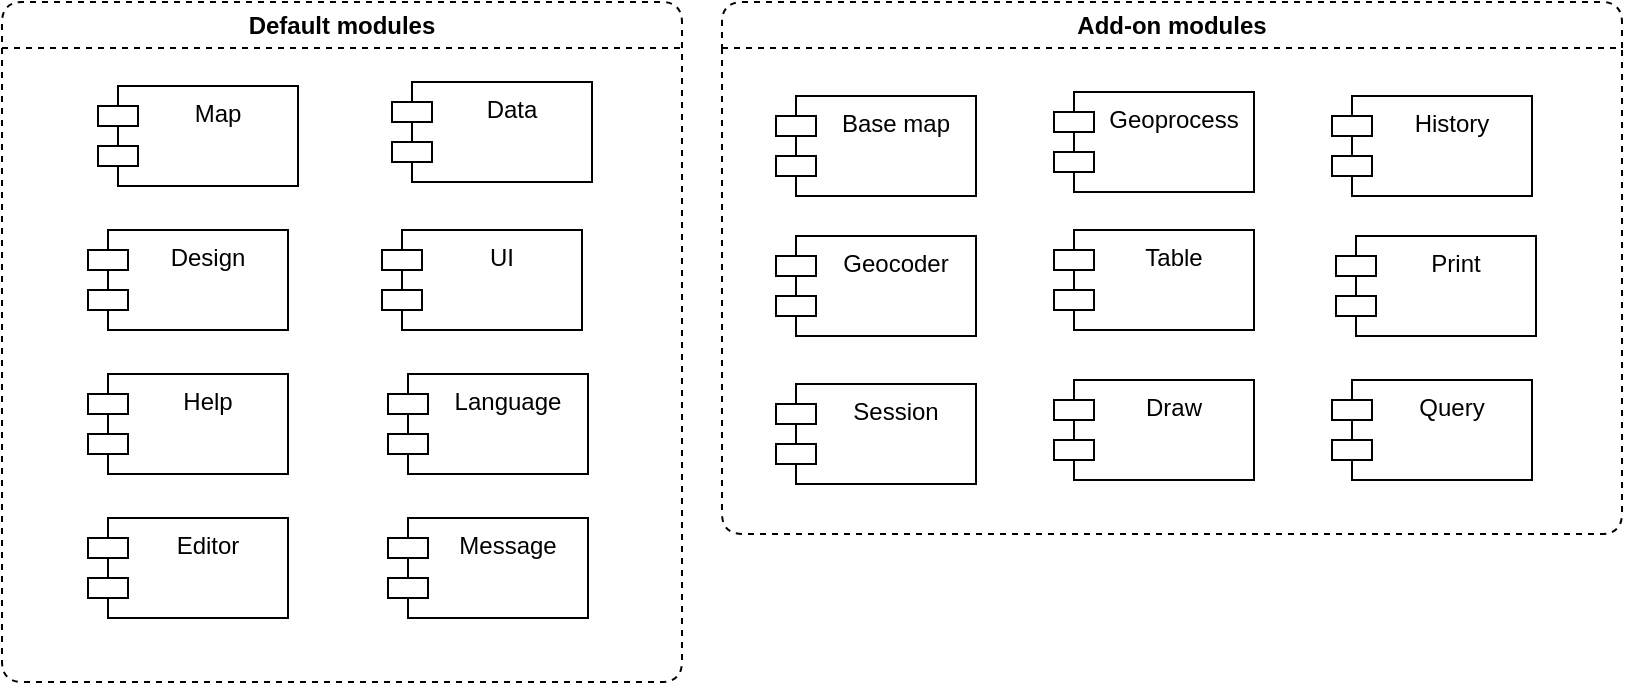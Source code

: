 <mxfile>
    <diagram id="CWb_n4CAjd2z9gFYFfTj" name="Modules">
        <mxGraphModel dx="832" dy="470" grid="0" gridSize="10" guides="1" tooltips="1" connect="1" arrows="1" fold="1" page="1" pageScale="1" pageWidth="1169" pageHeight="827" math="0" shadow="0">
            <root>
                <mxCell id="0"/>
                <mxCell id="1" parent="0"/>
                <mxCell id="121" value="Default modules" style="swimlane;whiteSpace=wrap;html=1;startSize=23;rounded=1;dashed=1;comic=0;enumerate=0;moveCells=0;treeMoving=0;resizeHeight=0;autosize=1;movableLabel=0;backgroundOutline=0;metaEdit=0;container=0;fixDash=0;snapToPoint=0;portConstraintRotation=0;noLabel=0;" parent="1" vertex="1">
                    <mxGeometry x="130" y="80" width="340" height="340" as="geometry"/>
                </mxCell>
                <mxCell id="k2Og4hr7-R__yty8nnF6-144" value="Map" style="shape=module;align=left;spacingLeft=20;align=center;verticalAlign=top;" parent="121" vertex="1">
                    <mxGeometry x="48" y="42" width="100" height="50" as="geometry"/>
                </mxCell>
                <mxCell id="k2Og4hr7-R__yty8nnF6-143" value="Data" style="shape=module;align=left;spacingLeft=20;align=center;verticalAlign=top;" parent="121" vertex="1">
                    <mxGeometry x="195" y="40" width="100" height="50" as="geometry"/>
                </mxCell>
                <mxCell id="k2Og4hr7-R__yty8nnF6-129" value="Design" style="shape=module;align=left;spacingLeft=20;align=center;verticalAlign=top;" parent="121" vertex="1">
                    <mxGeometry x="43" y="114" width="100" height="50" as="geometry"/>
                </mxCell>
                <mxCell id="k2Og4hr7-R__yty8nnF6-142" value="UI" style="shape=module;align=left;spacingLeft=20;align=center;verticalAlign=top;" parent="121" vertex="1">
                    <mxGeometry x="190" y="114" width="100" height="50" as="geometry"/>
                </mxCell>
                <mxCell id="k2Og4hr7-R__yty8nnF6-141" value="Help" style="shape=module;align=left;spacingLeft=20;align=center;verticalAlign=top;" parent="121" vertex="1">
                    <mxGeometry x="43" y="186" width="100" height="50" as="geometry"/>
                </mxCell>
                <mxCell id="k2Og4hr7-R__yty8nnF6-140" value="Language" style="shape=module;align=left;spacingLeft=20;align=center;verticalAlign=top;" parent="121" vertex="1">
                    <mxGeometry x="193" y="186" width="100" height="50" as="geometry"/>
                </mxCell>
                <mxCell id="k2Og4hr7-R__yty8nnF6-139" value="Editor" style="shape=module;align=left;spacingLeft=20;align=center;verticalAlign=top;" parent="121" vertex="1">
                    <mxGeometry x="43" y="258" width="100" height="50" as="geometry"/>
                </mxCell>
                <mxCell id="k2Og4hr7-R__yty8nnF6-138" value="Message" style="shape=module;align=left;spacingLeft=20;align=center;verticalAlign=top;" parent="121" vertex="1">
                    <mxGeometry x="193" y="258" width="100" height="50" as="geometry"/>
                </mxCell>
                <mxCell id="122" value="Add-on modules" style="swimlane;whiteSpace=wrap;html=1;rounded=1;glass=0;swimlaneLine=1;dashed=1;snapToPoint=1;autosize=1;" parent="1" vertex="1">
                    <mxGeometry x="490" y="80" width="450" height="266" as="geometry"/>
                </mxCell>
                <mxCell id="k2Og4hr7-R__yty8nnF6-137" value="Base map" style="shape=module;align=left;spacingLeft=20;align=center;verticalAlign=top;" parent="122" vertex="1">
                    <mxGeometry x="27" y="47" width="100" height="50" as="geometry"/>
                </mxCell>
                <mxCell id="k2Og4hr7-R__yty8nnF6-136" value="Geoprocess" style="shape=module;align=left;spacingLeft=20;align=center;verticalAlign=top;" parent="122" vertex="1">
                    <mxGeometry x="166" y="45" width="100" height="50" as="geometry"/>
                </mxCell>
                <mxCell id="k2Og4hr7-R__yty8nnF6-135" value="Geocoder" style="shape=module;align=left;spacingLeft=20;align=center;verticalAlign=top;" parent="122" vertex="1">
                    <mxGeometry x="27" y="117" width="100" height="50" as="geometry"/>
                </mxCell>
                <mxCell id="k2Og4hr7-R__yty8nnF6-133" value="Table" style="shape=module;align=left;spacingLeft=20;align=center;verticalAlign=top;" parent="122" vertex="1">
                    <mxGeometry x="166" y="114" width="100" height="50" as="geometry"/>
                </mxCell>
                <mxCell id="k2Og4hr7-R__yty8nnF6-132" value="History" style="shape=module;align=left;spacingLeft=20;align=center;verticalAlign=top;" parent="122" vertex="1">
                    <mxGeometry x="305" y="47" width="100" height="50" as="geometry"/>
                </mxCell>
                <mxCell id="k2Og4hr7-R__yty8nnF6-131" value="Draw" style="shape=module;align=left;spacingLeft=20;align=center;verticalAlign=top;" parent="122" vertex="1">
                    <mxGeometry x="166" y="189" width="100" height="50" as="geometry"/>
                </mxCell>
                <mxCell id="k2Og4hr7-R__yty8nnF6-130" value="Print" style="shape=module;align=left;spacingLeft=20;align=center;verticalAlign=top;" parent="122" vertex="1">
                    <mxGeometry x="307" y="117" width="100" height="50" as="geometry"/>
                </mxCell>
                <mxCell id="k2Og4hr7-R__yty8nnF6-147" value="Query" style="shape=module;align=left;spacingLeft=20;align=center;verticalAlign=top;" parent="122" vertex="1">
                    <mxGeometry x="305" y="189" width="100" height="50" as="geometry"/>
                </mxCell>
                <mxCell id="k2Og4hr7-R__yty8nnF6-134" value="Session" style="shape=module;align=left;spacingLeft=20;align=center;verticalAlign=top;" parent="122" vertex="1">
                    <mxGeometry x="27" y="191" width="100" height="50" as="geometry"/>
                </mxCell>
            </root>
        </mxGraphModel>
    </diagram>
    <diagram id="NFz5B7aStWqvbZayvdgk" name="Module Class">
        <mxGraphModel dx="1280" dy="723" grid="0" gridSize="10" guides="1" tooltips="1" connect="1" arrows="1" fold="1" page="1" pageScale="1" pageWidth="1169" pageHeight="827" math="0" shadow="0">
            <root>
                <mxCell id="0"/>
                <mxCell id="1" parent="0"/>
                <mxCell id="cmLfT-x_dK_mGDURG-br-1" value="Module" style="swimlane;fontStyle=0;align=center;verticalAlign=top;childLayout=stackLayout;horizontal=1;startSize=34;horizontalStack=0;resizeParent=1;resizeParentMax=0;resizeLast=0;collapsible=1;marginBottom=0;comic=0;autosize=1;fixedWidth=0;resizeHeight=1;" parent="1" vertex="1">
                    <mxGeometry x="497" y="95" width="160" height="194" as="geometry"/>
                </mxCell>
                <mxCell id="cmLfT-x_dK_mGDURG-br-2" value="+ name: String" style="text;strokeColor=none;fillColor=none;align=left;verticalAlign=top;spacingLeft=4;spacingRight=4;overflow=hidden;rotatable=0;points=[[0,0.5],[1,0.5]];portConstraint=eastwest;comic=0;" parent="cmLfT-x_dK_mGDURG-br-1" vertex="1">
                    <mxGeometry y="34" width="160" height="30" as="geometry"/>
                </mxCell>
                <mxCell id="cmLfT-x_dK_mGDURG-br-3" value="" style="line;strokeWidth=1;fillColor=none;align=left;verticalAlign=middle;spacingTop=-1;spacingLeft=3;spacingRight=3;rotatable=0;labelPosition=right;points=[];portConstraint=eastwest;strokeColor=inherit;comic=0;" parent="cmLfT-x_dK_mGDURG-br-1" vertex="1">
                    <mxGeometry y="64" width="160" height="10" as="geometry"/>
                </mxCell>
                <mxCell id="gWzQTkpEJ6IHyw-9AiEs-44" value="+ add()" style="text;strokeColor=none;fillColor=none;align=left;verticalAlign=top;spacingLeft=4;spacingRight=4;overflow=hidden;rotatable=0;points=[[0,0.5],[1,0.5]];portConstraint=eastwest;" parent="cmLfT-x_dK_mGDURG-br-1" vertex="1">
                    <mxGeometry y="74" width="160" height="30" as="geometry"/>
                </mxCell>
                <mxCell id="gWzQTkpEJ6IHyw-9AiEs-43" value="+ remove()" style="text;strokeColor=none;fillColor=none;align=left;verticalAlign=top;spacingLeft=4;spacingRight=4;overflow=hidden;rotatable=0;points=[[0,0.5],[1,0.5]];portConstraint=eastwest;" parent="cmLfT-x_dK_mGDURG-br-1" vertex="1">
                    <mxGeometry y="104" width="160" height="30" as="geometry"/>
                </mxCell>
                <mxCell id="cmLfT-x_dK_mGDURG-br-4" value="+ getOptions(): Object" style="text;strokeColor=none;fillColor=none;align=left;verticalAlign=top;spacingLeft=4;spacingRight=4;overflow=hidden;rotatable=0;points=[[0,0.5],[1,0.5]];portConstraint=eastwest;comic=0;" parent="cmLfT-x_dK_mGDURG-br-1" vertex="1">
                    <mxGeometry y="134" width="160" height="30" as="geometry"/>
                </mxCell>
                <mxCell id="gWzQTkpEJ6IHyw-9AiEs-45" value="+ getHelp(): Object" style="text;strokeColor=none;fillColor=none;align=left;verticalAlign=top;spacingLeft=4;spacingRight=4;overflow=hidden;rotatable=0;points=[[0,0.5],[1,0.5]];portConstraint=eastwest;comic=0;" parent="cmLfT-x_dK_mGDURG-br-1" vertex="1">
                    <mxGeometry y="164" width="160" height="30" as="geometry"/>
                </mxCell>
                <mxCell id="gWzQTkpEJ6IHyw-9AiEs-3" style="html=1;endArrow=none;endFill=0;endSize=12;" parent="1" source="cmLfT-x_dK_mGDURG-br-6" target="gWzQTkpEJ6IHyw-9AiEs-2" edge="1">
                    <mxGeometry width="114" height="183" relative="1" as="geometry">
                        <mxPoint x="231" y="316" as="targetPoint"/>
                    </mxGeometry>
                </mxCell>
                <mxCell id="gWzQTkpEJ6IHyw-9AiEs-2" value="" style="shape=waypoint;fillStyle=solid;size=6;pointerEvents=1;points=[];fillColor=none;resizable=0;rotatable=0;perimeter=centerPerimeter;snapToPoint=1;shadow=0;strokeColor=default;" parent="gWzQTkpEJ6IHyw-9AiEs-3" vertex="1">
                    <mxGeometry x="117" y="333" width="20" height="20" as="geometry"/>
                </mxCell>
                <mxCell id="cmLfT-x_dK_mGDURG-br-6" value="Map" style="swimlane;fontStyle=1;align=center;verticalAlign=top;childLayout=stackLayout;horizontal=1;startSize=26;horizontalStack=0;resizeParent=1;resizeParentMax=0;resizeLast=0;collapsible=1;marginBottom=0;comic=0;" parent="1" vertex="1">
                    <mxGeometry x="47" y="403" width="160" height="306" as="geometry"/>
                </mxCell>
                <mxCell id="yk-BG-R5_A3UyA4tHKsR-8" value="+ minZoom: Number" style="text;strokeColor=none;fillColor=none;align=left;verticalAlign=top;spacingLeft=4;spacingRight=4;overflow=hidden;rotatable=0;points=[[0,0.5],[1,0.5]];portConstraint=eastwest;comic=0;" parent="cmLfT-x_dK_mGDURG-br-6" vertex="1">
                    <mxGeometry y="26" width="160" height="30" as="geometry"/>
                </mxCell>
                <mxCell id="yk-BG-R5_A3UyA4tHKsR-10" value="+ initialZoom: Number" style="text;strokeColor=none;fillColor=none;align=left;verticalAlign=top;spacingLeft=4;spacingRight=4;overflow=hidden;rotatable=0;points=[[0,0.5],[1,0.5]];portConstraint=eastwest;comic=0;" parent="cmLfT-x_dK_mGDURG-br-6" vertex="1">
                    <mxGeometry y="56" width="160" height="30" as="geometry"/>
                </mxCell>
                <mxCell id="yk-BG-R5_A3UyA4tHKsR-9" value="+ maxZoom: Number" style="text;strokeColor=none;fillColor=none;align=left;verticalAlign=top;spacingLeft=4;spacingRight=4;overflow=hidden;rotatable=0;points=[[0,0.5],[1,0.5]];portConstraint=eastwest;comic=0;" parent="cmLfT-x_dK_mGDURG-br-6" vertex="1">
                    <mxGeometry y="86" width="160" height="30" as="geometry"/>
                </mxCell>
                <mxCell id="RjEnmt-1Y3Gg_FCej4UR-6" value="+ centerCoords: Object" style="text;strokeColor=none;fillColor=none;align=left;verticalAlign=top;spacingLeft=4;spacingRight=4;overflow=hidden;rotatable=0;points=[[0,0.5],[1,0.5]];portConstraint=eastwest;comic=0;" parent="cmLfT-x_dK_mGDURG-br-6" vertex="1">
                    <mxGeometry y="116" width="160" height="30" as="geometry"/>
                </mxCell>
                <mxCell id="RjEnmt-1Y3Gg_FCej4UR-8" value="+ fixedView: Boolean" style="text;strokeColor=none;fillColor=none;align=left;verticalAlign=top;spacingLeft=4;spacingRight=4;overflow=hidden;rotatable=0;points=[[0,0.5],[1,0.5]];portConstraint=eastwest;comic=0;" parent="cmLfT-x_dK_mGDURG-br-6" vertex="1">
                    <mxGeometry y="146" width="160" height="30" as="geometry"/>
                </mxCell>
                <mxCell id="cmLfT-x_dK_mGDURG-br-8" value="" style="line;strokeWidth=1;fillColor=none;align=left;verticalAlign=middle;spacingTop=-1;spacingLeft=3;spacingRight=3;rotatable=0;labelPosition=right;points=[];portConstraint=eastwest;strokeColor=inherit;comic=0;" parent="cmLfT-x_dK_mGDURG-br-6" vertex="1">
                    <mxGeometry y="176" width="160" height="10" as="geometry"/>
                </mxCell>
                <mxCell id="gWzQTkpEJ6IHyw-9AiEs-46" value="+ getView()" style="text;strokeColor=none;fillColor=none;align=left;verticalAlign=top;spacingLeft=4;spacingRight=4;overflow=hidden;rotatable=0;points=[[0,0.5],[1,0.5]];portConstraint=eastwest;comic=0;" parent="cmLfT-x_dK_mGDURG-br-6" vertex="1">
                    <mxGeometry y="186" width="160" height="30" as="geometry"/>
                </mxCell>
                <mxCell id="gWzQTkpEJ6IHyw-9AiEs-47" value="+ setView()" style="text;strokeColor=none;fillColor=none;align=left;verticalAlign=top;spacingLeft=4;spacingRight=4;overflow=hidden;rotatable=0;points=[[0,0.5],[1,0.5]];portConstraint=eastwest;comic=0;" parent="cmLfT-x_dK_mGDURG-br-6" vertex="1">
                    <mxGeometry y="216" width="160" height="30" as="geometry"/>
                </mxCell>
                <mxCell id="cmLfT-x_dK_mGDURG-br-9" value="+ resetView()" style="text;strokeColor=none;fillColor=none;align=left;verticalAlign=top;spacingLeft=4;spacingRight=4;overflow=hidden;rotatable=0;points=[[0,0.5],[1,0.5]];portConstraint=eastwest;comic=0;" parent="cmLfT-x_dK_mGDURG-br-6" vertex="1">
                    <mxGeometry y="246" width="160" height="30" as="geometry"/>
                </mxCell>
                <mxCell id="gWzQTkpEJ6IHyw-9AiEs-48" value="+ reset()" style="text;strokeColor=none;fillColor=none;align=left;verticalAlign=top;spacingLeft=4;spacingRight=4;overflow=hidden;rotatable=0;points=[[0,0.5],[1,0.5]];portConstraint=eastwest;comic=0;" parent="cmLfT-x_dK_mGDURG-br-6" vertex="1">
                    <mxGeometry y="276" width="160" height="30" as="geometry"/>
                </mxCell>
                <mxCell id="gWzQTkpEJ6IHyw-9AiEs-16" value="" style="edgeStyle=none;html=1;endArrow=none;endFill=0;endSize=12;" parent="1" source="2ASYg4uW3a0VsJrmrDMO-8" target="gWzQTkpEJ6IHyw-9AiEs-13" edge="1">
                    <mxGeometry relative="1" as="geometry"/>
                </mxCell>
                <mxCell id="2ASYg4uW3a0VsJrmrDMO-8" value="Design" style="swimlane;fontStyle=1;align=center;verticalAlign=top;childLayout=stackLayout;horizontal=1;startSize=26;horizontalStack=0;resizeParent=1;resizeParentMax=0;resizeLast=0;collapsible=1;marginBottom=0;fillColor=rgb(24, 20, 29);" parent="1" vertex="1">
                    <mxGeometry x="222" y="403" width="160" height="156" as="geometry"/>
                </mxCell>
                <mxCell id="2ASYg4uW3a0VsJrmrDMO-9" value="- children: Module[]" style="text;strokeColor=none;fillColor=none;align=left;verticalAlign=top;spacingLeft=4;spacingRight=4;overflow=hidden;rotatable=0;points=[[0,0.5],[1,0.5]];portConstraint=eastwest;" parent="2ASYg4uW3a0VsJrmrDMO-8" vertex="1">
                    <mxGeometry y="26" width="160" height="30" as="geometry"/>
                </mxCell>
                <mxCell id="2ASYg4uW3a0VsJrmrDMO-12" value="" style="line;strokeWidth=1;fillColor=none;align=left;verticalAlign=middle;spacingTop=-1;spacingLeft=3;spacingRight=3;rotatable=0;labelPosition=right;points=[];portConstraint=eastwest;strokeColor=inherit;" parent="2ASYg4uW3a0VsJrmrDMO-8" vertex="1">
                    <mxGeometry y="56" width="160" height="10" as="geometry"/>
                </mxCell>
                <mxCell id="gWzQTkpEJ6IHyw-9AiEs-40" value="+ addChild(Module)" style="text;strokeColor=none;fillColor=none;align=left;verticalAlign=top;spacingLeft=4;spacingRight=4;overflow=hidden;rotatable=0;points=[[0,0.5],[1,0.5]];portConstraint=eastwest;" parent="2ASYg4uW3a0VsJrmrDMO-8" vertex="1">
                    <mxGeometry y="66" width="160" height="30" as="geometry"/>
                </mxCell>
                <mxCell id="2ASYg4uW3a0VsJrmrDMO-13" value="+ removeChild(Module)" style="text;strokeColor=none;fillColor=none;align=left;verticalAlign=top;spacingLeft=4;spacingRight=4;overflow=hidden;rotatable=0;points=[[0,0.5],[1,0.5]];portConstraint=eastwest;" parent="2ASYg4uW3a0VsJrmrDMO-8" vertex="1">
                    <mxGeometry y="96" width="160" height="30" as="geometry"/>
                </mxCell>
                <mxCell id="gWzQTkpEJ6IHyw-9AiEs-41" value="+ getChildren(): Module[]" style="text;strokeColor=none;fillColor=none;align=left;verticalAlign=top;spacingLeft=4;spacingRight=4;overflow=hidden;rotatable=0;points=[[0,0.5],[1,0.5]];portConstraint=eastwest;" parent="2ASYg4uW3a0VsJrmrDMO-8" vertex="1">
                    <mxGeometry y="126" width="160" height="30" as="geometry"/>
                </mxCell>
                <mxCell id="gWzQTkpEJ6IHyw-9AiEs-17" value="" style="edgeStyle=none;html=1;endArrow=none;endFill=0;endSize=12;" parent="1" source="IrWvMGo1gbD3wBO4-n7T-1" target="gWzQTkpEJ6IHyw-9AiEs-12" edge="1">
                    <mxGeometry relative="1" as="geometry"/>
                </mxCell>
                <mxCell id="IrWvMGo1gbD3wBO4-n7T-1" value="Data" style="swimlane;fontStyle=1;align=center;verticalAlign=top;childLayout=stackLayout;horizontal=1;startSize=26;horizontalStack=0;resizeParent=1;resizeParentMax=0;resizeLast=0;collapsible=1;marginBottom=0;" parent="1" vertex="1">
                    <mxGeometry x="397" y="403" width="160" height="96" as="geometry"/>
                </mxCell>
                <mxCell id="IrWvMGo1gbD3wBO4-n7T-2" value="+ field: type" style="text;strokeColor=none;fillColor=none;align=left;verticalAlign=top;spacingLeft=4;spacingRight=4;overflow=hidden;rotatable=0;points=[[0,0.5],[1,0.5]];portConstraint=eastwest;" parent="IrWvMGo1gbD3wBO4-n7T-1" vertex="1">
                    <mxGeometry y="26" width="160" height="30" as="geometry"/>
                </mxCell>
                <mxCell id="IrWvMGo1gbD3wBO4-n7T-3" value="" style="line;strokeWidth=1;fillColor=none;align=left;verticalAlign=middle;spacingTop=-1;spacingLeft=3;spacingRight=3;rotatable=0;labelPosition=right;points=[];portConstraint=eastwest;strokeColor=inherit;" parent="IrWvMGo1gbD3wBO4-n7T-1" vertex="1">
                    <mxGeometry y="56" width="160" height="10" as="geometry"/>
                </mxCell>
                <mxCell id="IrWvMGo1gbD3wBO4-n7T-4" value="+ method(type): type" style="text;strokeColor=none;fillColor=none;align=left;verticalAlign=top;spacingLeft=4;spacingRight=4;overflow=hidden;rotatable=0;points=[[0,0.5],[1,0.5]];portConstraint=eastwest;" parent="IrWvMGo1gbD3wBO4-n7T-1" vertex="1">
                    <mxGeometry y="66" width="160" height="30" as="geometry"/>
                </mxCell>
                <mxCell id="gWzQTkpEJ6IHyw-9AiEs-18" value="" style="edgeStyle=none;html=1;endArrow=none;endFill=0;endSize=12;" parent="1" source="5B5Rq3pF4uVuS7eYQaUp-1" target="gWzQTkpEJ6IHyw-9AiEs-11" edge="1">
                    <mxGeometry relative="1" as="geometry"/>
                </mxCell>
                <mxCell id="5B5Rq3pF4uVuS7eYQaUp-1" value="UI" style="swimlane;fontStyle=1;align=center;verticalAlign=top;childLayout=stackLayout;horizontal=1;startSize=26;horizontalStack=0;resizeParent=1;resizeParentMax=0;resizeLast=0;collapsible=1;marginBottom=0;" parent="1" vertex="1">
                    <mxGeometry x="602" y="403" width="160" height="96" as="geometry"/>
                </mxCell>
                <mxCell id="5B5Rq3pF4uVuS7eYQaUp-2" value="+ field: type" style="text;strokeColor=none;fillColor=none;align=left;verticalAlign=top;spacingLeft=4;spacingRight=4;overflow=hidden;rotatable=0;points=[[0,0.5],[1,0.5]];portConstraint=eastwest;" parent="5B5Rq3pF4uVuS7eYQaUp-1" vertex="1">
                    <mxGeometry y="26" width="160" height="30" as="geometry"/>
                </mxCell>
                <mxCell id="5B5Rq3pF4uVuS7eYQaUp-3" value="" style="line;strokeWidth=1;fillColor=none;align=left;verticalAlign=middle;spacingTop=-1;spacingLeft=3;spacingRight=3;rotatable=0;labelPosition=right;points=[];portConstraint=eastwest;strokeColor=inherit;" parent="5B5Rq3pF4uVuS7eYQaUp-1" vertex="1">
                    <mxGeometry y="56" width="160" height="10" as="geometry"/>
                </mxCell>
                <mxCell id="5B5Rq3pF4uVuS7eYQaUp-4" value="+ method(type): type" style="text;strokeColor=none;fillColor=none;align=left;verticalAlign=top;spacingLeft=4;spacingRight=4;overflow=hidden;rotatable=0;points=[[0,0.5],[1,0.5]];portConstraint=eastwest;" parent="5B5Rq3pF4uVuS7eYQaUp-1" vertex="1">
                    <mxGeometry y="66" width="160" height="30" as="geometry"/>
                </mxCell>
                <mxCell id="gWzQTkpEJ6IHyw-9AiEs-19" value="" style="edgeStyle=none;html=1;endArrow=none;endFill=0;endSize=12;" parent="1" source="5B5Rq3pF4uVuS7eYQaUp-5" target="gWzQTkpEJ6IHyw-9AiEs-10" edge="1">
                    <mxGeometry relative="1" as="geometry"/>
                </mxCell>
                <mxCell id="5B5Rq3pF4uVuS7eYQaUp-5" value="Help&#10;" style="swimlane;fontStyle=1;align=center;verticalAlign=top;childLayout=stackLayout;horizontal=1;startSize=26;horizontalStack=0;resizeParent=1;resizeParentMax=0;resizeLast=0;collapsible=1;marginBottom=0;" parent="1" vertex="1">
                    <mxGeometry x="782" y="403" width="160" height="96" as="geometry"/>
                </mxCell>
                <mxCell id="5B5Rq3pF4uVuS7eYQaUp-6" value="+ field: type" style="text;strokeColor=none;fillColor=none;align=left;verticalAlign=top;spacingLeft=4;spacingRight=4;overflow=hidden;rotatable=0;points=[[0,0.5],[1,0.5]];portConstraint=eastwest;" parent="5B5Rq3pF4uVuS7eYQaUp-5" vertex="1">
                    <mxGeometry y="26" width="160" height="30" as="geometry"/>
                </mxCell>
                <mxCell id="5B5Rq3pF4uVuS7eYQaUp-7" value="" style="line;strokeWidth=1;fillColor=none;align=left;verticalAlign=middle;spacingTop=-1;spacingLeft=3;spacingRight=3;rotatable=0;labelPosition=right;points=[];portConstraint=eastwest;strokeColor=inherit;" parent="5B5Rq3pF4uVuS7eYQaUp-5" vertex="1">
                    <mxGeometry y="56" width="160" height="10" as="geometry"/>
                </mxCell>
                <mxCell id="5B5Rq3pF4uVuS7eYQaUp-8" value="+ method(type): type" style="text;strokeColor=none;fillColor=none;align=left;verticalAlign=top;spacingLeft=4;spacingRight=4;overflow=hidden;rotatable=0;points=[[0,0.5],[1,0.5]];portConstraint=eastwest;" parent="5B5Rq3pF4uVuS7eYQaUp-5" vertex="1">
                    <mxGeometry y="66" width="160" height="30" as="geometry"/>
                </mxCell>
                <mxCell id="gWzQTkpEJ6IHyw-9AiEs-20" value="" style="edgeStyle=none;html=1;endArrow=none;endFill=0;endSize=12;" parent="1" source="3Ab8PGjbCdUnk2uTtsJY-1" target="gWzQTkpEJ6IHyw-9AiEs-9" edge="1">
                    <mxGeometry relative="1" as="geometry"/>
                </mxCell>
                <mxCell id="3Ab8PGjbCdUnk2uTtsJY-1" value="Editor" style="swimlane;fontStyle=1;align=center;verticalAlign=top;childLayout=stackLayout;horizontal=1;startSize=26;horizontalStack=0;resizeParent=1;resizeParentMax=0;resizeLast=0;collapsible=1;marginBottom=0;" parent="1" vertex="1">
                    <mxGeometry x="961" y="403" width="160" height="96" as="geometry"/>
                </mxCell>
                <mxCell id="3Ab8PGjbCdUnk2uTtsJY-2" value="+ field: type" style="text;strokeColor=none;fillColor=none;align=left;verticalAlign=top;spacingLeft=4;spacingRight=4;overflow=hidden;rotatable=0;points=[[0,0.5],[1,0.5]];portConstraint=eastwest;" parent="3Ab8PGjbCdUnk2uTtsJY-1" vertex="1">
                    <mxGeometry y="26" width="160" height="30" as="geometry"/>
                </mxCell>
                <mxCell id="3Ab8PGjbCdUnk2uTtsJY-3" value="" style="line;strokeWidth=1;fillColor=none;align=left;verticalAlign=middle;spacingTop=-1;spacingLeft=3;spacingRight=3;rotatable=0;labelPosition=right;points=[];portConstraint=eastwest;strokeColor=inherit;" parent="3Ab8PGjbCdUnk2uTtsJY-1" vertex="1">
                    <mxGeometry y="56" width="160" height="10" as="geometry"/>
                </mxCell>
                <mxCell id="3Ab8PGjbCdUnk2uTtsJY-4" value="+ method(type): type" style="text;strokeColor=none;fillColor=none;align=left;verticalAlign=top;spacingLeft=4;spacingRight=4;overflow=hidden;rotatable=0;points=[[0,0.5],[1,0.5]];portConstraint=eastwest;" parent="3Ab8PGjbCdUnk2uTtsJY-1" vertex="1">
                    <mxGeometry y="66" width="160" height="30" as="geometry"/>
                </mxCell>
                <mxCell id="gWzQTkpEJ6IHyw-9AiEs-30" value="" style="edgeStyle=none;html=1;endArrow=none;endFill=0;endSize=12;" parent="1" source="Eh4YvDqFQ8_MJnTLdLw2-1" target="gWzQTkpEJ6IHyw-9AiEs-7" edge="1">
                    <mxGeometry relative="1" as="geometry"/>
                </mxCell>
                <mxCell id="Eh4YvDqFQ8_MJnTLdLw2-1" value="Language" style="swimlane;fontStyle=1;align=center;verticalAlign=top;childLayout=stackLayout;horizontal=1;startSize=26;horizontalStack=0;resizeParent=1;resizeParentMax=0;resizeLast=0;collapsible=1;marginBottom=0;" parent="1" vertex="1">
                    <mxGeometry x="344" y="636" width="160" height="96" as="geometry"/>
                </mxCell>
                <mxCell id="Eh4YvDqFQ8_MJnTLdLw2-2" value="+ field: type" style="text;strokeColor=none;fillColor=none;align=left;verticalAlign=top;spacingLeft=4;spacingRight=4;overflow=hidden;rotatable=0;points=[[0,0.5],[1,0.5]];portConstraint=eastwest;" parent="Eh4YvDqFQ8_MJnTLdLw2-1" vertex="1">
                    <mxGeometry y="26" width="160" height="30" as="geometry"/>
                </mxCell>
                <mxCell id="Eh4YvDqFQ8_MJnTLdLw2-3" value="" style="line;strokeWidth=1;fillColor=none;align=left;verticalAlign=middle;spacingTop=-1;spacingLeft=3;spacingRight=3;rotatable=0;labelPosition=right;points=[];portConstraint=eastwest;strokeColor=inherit;" parent="Eh4YvDqFQ8_MJnTLdLw2-1" vertex="1">
                    <mxGeometry y="56" width="160" height="10" as="geometry"/>
                </mxCell>
                <mxCell id="Eh4YvDqFQ8_MJnTLdLw2-4" value="+ method(type): type" style="text;strokeColor=none;fillColor=none;align=left;verticalAlign=top;spacingLeft=4;spacingRight=4;overflow=hidden;rotatable=0;points=[[0,0.5],[1,0.5]];portConstraint=eastwest;" parent="Eh4YvDqFQ8_MJnTLdLw2-1" vertex="1">
                    <mxGeometry y="66" width="160" height="30" as="geometry"/>
                </mxCell>
                <mxCell id="gWzQTkpEJ6IHyw-9AiEs-31" value="" style="edgeStyle=none;html=1;endArrow=none;endFill=0;endSize=12;" parent="1" source="otbyz6BzmkIKBvYTnzTU-1" target="gWzQTkpEJ6IHyw-9AiEs-7" edge="1">
                    <mxGeometry relative="1" as="geometry"/>
                </mxCell>
                <mxCell id="otbyz6BzmkIKBvYTnzTU-1" value="Message" style="swimlane;fontStyle=1;align=center;verticalAlign=top;childLayout=stackLayout;horizontal=1;startSize=26;horizontalStack=0;resizeParent=1;resizeParentMax=0;resizeLast=0;collapsible=1;marginBottom=0;" parent="1" vertex="1">
                    <mxGeometry x="650" y="636" width="160" height="96" as="geometry"/>
                </mxCell>
                <mxCell id="otbyz6BzmkIKBvYTnzTU-2" value="+ field: type" style="text;strokeColor=none;fillColor=none;align=left;verticalAlign=top;spacingLeft=4;spacingRight=4;overflow=hidden;rotatable=0;points=[[0,0.5],[1,0.5]];portConstraint=eastwest;" parent="otbyz6BzmkIKBvYTnzTU-1" vertex="1">
                    <mxGeometry y="26" width="160" height="30" as="geometry"/>
                </mxCell>
                <mxCell id="otbyz6BzmkIKBvYTnzTU-3" value="" style="line;strokeWidth=1;fillColor=none;align=left;verticalAlign=middle;spacingTop=-1;spacingLeft=3;spacingRight=3;rotatable=0;labelPosition=right;points=[];portConstraint=eastwest;strokeColor=inherit;" parent="otbyz6BzmkIKBvYTnzTU-1" vertex="1">
                    <mxGeometry y="56" width="160" height="10" as="geometry"/>
                </mxCell>
                <mxCell id="otbyz6BzmkIKBvYTnzTU-4" value="+ method(type): type" style="text;strokeColor=none;fillColor=none;align=left;verticalAlign=top;spacingLeft=4;spacingRight=4;overflow=hidden;rotatable=0;points=[[0,0.5],[1,0.5]];portConstraint=eastwest;" parent="otbyz6BzmkIKBvYTnzTU-1" vertex="1">
                    <mxGeometry y="66" width="160" height="30" as="geometry"/>
                </mxCell>
                <mxCell id="gWzQTkpEJ6IHyw-9AiEs-34" style="edgeStyle=none;html=1;endArrow=none;endFill=0;endSize=12;" parent="1" source="gWzQTkpEJ6IHyw-9AiEs-7" target="gWzQTkpEJ6IHyw-9AiEs-8" edge="1">
                    <mxGeometry relative="1" as="geometry"/>
                </mxCell>
                <mxCell id="gWzQTkpEJ6IHyw-9AiEs-7" value="" style="shape=waypoint;sketch=0;fillStyle=solid;size=6;pointerEvents=1;points=[];fillColor=none;resizable=0;rotatable=0;perimeter=centerPerimeter;snapToPoint=1;" parent="1" vertex="1">
                    <mxGeometry x="567" y="674" width="20" height="20" as="geometry"/>
                </mxCell>
                <mxCell id="gWzQTkpEJ6IHyw-9AiEs-28" style="edgeStyle=none;html=1;endArrow=block;endFill=0;endSize=12;" parent="1" source="gWzQTkpEJ6IHyw-9AiEs-8" target="cmLfT-x_dK_mGDURG-br-1" edge="1">
                    <mxGeometry relative="1" as="geometry"/>
                </mxCell>
                <mxCell id="gWzQTkpEJ6IHyw-9AiEs-8" value="" style="shape=waypoint;sketch=0;fillStyle=solid;size=6;pointerEvents=1;points=[];fillColor=none;resizable=0;rotatable=0;perimeter=centerPerimeter;snapToPoint=1;" parent="1" vertex="1">
                    <mxGeometry x="567" y="333" width="20" height="20" as="geometry"/>
                </mxCell>
                <mxCell id="gWzQTkpEJ6IHyw-9AiEs-27" style="edgeStyle=none;html=1;endArrow=none;endFill=0;endSize=12;" parent="1" source="gWzQTkpEJ6IHyw-9AiEs-9" target="gWzQTkpEJ6IHyw-9AiEs-10" edge="1">
                    <mxGeometry relative="1" as="geometry"/>
                </mxCell>
                <mxCell id="gWzQTkpEJ6IHyw-9AiEs-9" value="" style="shape=waypoint;sketch=0;fillStyle=solid;size=6;pointerEvents=1;points=[];fillColor=none;resizable=0;rotatable=0;perimeter=centerPerimeter;snapToPoint=1;" parent="1" vertex="1">
                    <mxGeometry x="1031" y="333" width="20" height="20" as="geometry"/>
                </mxCell>
                <mxCell id="gWzQTkpEJ6IHyw-9AiEs-26" style="edgeStyle=none;html=1;endArrow=none;endFill=0;endSize=12;" parent="1" source="gWzQTkpEJ6IHyw-9AiEs-10" target="gWzQTkpEJ6IHyw-9AiEs-11" edge="1">
                    <mxGeometry relative="1" as="geometry"/>
                </mxCell>
                <mxCell id="gWzQTkpEJ6IHyw-9AiEs-10" value="" style="shape=waypoint;sketch=0;fillStyle=solid;size=6;pointerEvents=1;points=[];fillColor=none;resizable=0;rotatable=0;perimeter=centerPerimeter;snapToPoint=1;" parent="1" vertex="1">
                    <mxGeometry x="852" y="333" width="20" height="20" as="geometry"/>
                </mxCell>
                <mxCell id="gWzQTkpEJ6IHyw-9AiEs-21" value="" style="edgeStyle=none;html=1;endArrow=none;endFill=0;endSize=12;" parent="1" source="gWzQTkpEJ6IHyw-9AiEs-11" target="gWzQTkpEJ6IHyw-9AiEs-8" edge="1">
                    <mxGeometry relative="1" as="geometry"/>
                </mxCell>
                <mxCell id="gWzQTkpEJ6IHyw-9AiEs-11" value="" style="shape=waypoint;sketch=0;fillStyle=solid;size=6;pointerEvents=1;points=[];fillColor=none;resizable=0;rotatable=0;perimeter=centerPerimeter;snapToPoint=1;" parent="1" vertex="1">
                    <mxGeometry x="672" y="333" width="20" height="20" as="geometry"/>
                </mxCell>
                <mxCell id="gWzQTkpEJ6IHyw-9AiEs-22" value="" style="edgeStyle=none;html=1;endArrow=none;endFill=0;endSize=12;" parent="1" source="gWzQTkpEJ6IHyw-9AiEs-12" target="gWzQTkpEJ6IHyw-9AiEs-8" edge="1">
                    <mxGeometry relative="1" as="geometry"/>
                </mxCell>
                <mxCell id="gWzQTkpEJ6IHyw-9AiEs-12" value="" style="shape=waypoint;sketch=0;fillStyle=solid;size=6;pointerEvents=1;points=[];fillColor=none;resizable=0;rotatable=0;perimeter=centerPerimeter;snapToPoint=1;" parent="1" vertex="1">
                    <mxGeometry x="467" y="333" width="20" height="20" as="geometry"/>
                </mxCell>
                <mxCell id="gWzQTkpEJ6IHyw-9AiEs-24" style="edgeStyle=none;html=1;endArrow=none;endFill=0;endSize=12;" parent="1" source="gWzQTkpEJ6IHyw-9AiEs-13" target="gWzQTkpEJ6IHyw-9AiEs-12" edge="1">
                    <mxGeometry relative="1" as="geometry">
                        <mxPoint x="498" y="298" as="targetPoint"/>
                    </mxGeometry>
                </mxCell>
                <mxCell id="gWzQTkpEJ6IHyw-9AiEs-13" value="" style="shape=waypoint;sketch=0;fillStyle=solid;size=6;pointerEvents=1;points=[];fillColor=none;resizable=0;rotatable=0;perimeter=centerPerimeter;snapToPoint=1;" parent="1" vertex="1">
                    <mxGeometry x="292" y="333" width="20" height="20" as="geometry"/>
                </mxCell>
                <mxCell id="gWzQTkpEJ6IHyw-9AiEs-25" style="edgeStyle=none;html=1;endArrow=none;endFill=0;endSize=12;" parent="1" source="gWzQTkpEJ6IHyw-9AiEs-2" target="gWzQTkpEJ6IHyw-9AiEs-13" edge="1">
                    <mxGeometry relative="1" as="geometry">
                        <mxPoint x="168" y="344" as="sourcePoint"/>
                    </mxGeometry>
                </mxCell>
            </root>
        </mxGraphModel>
    </diagram>
</mxfile>